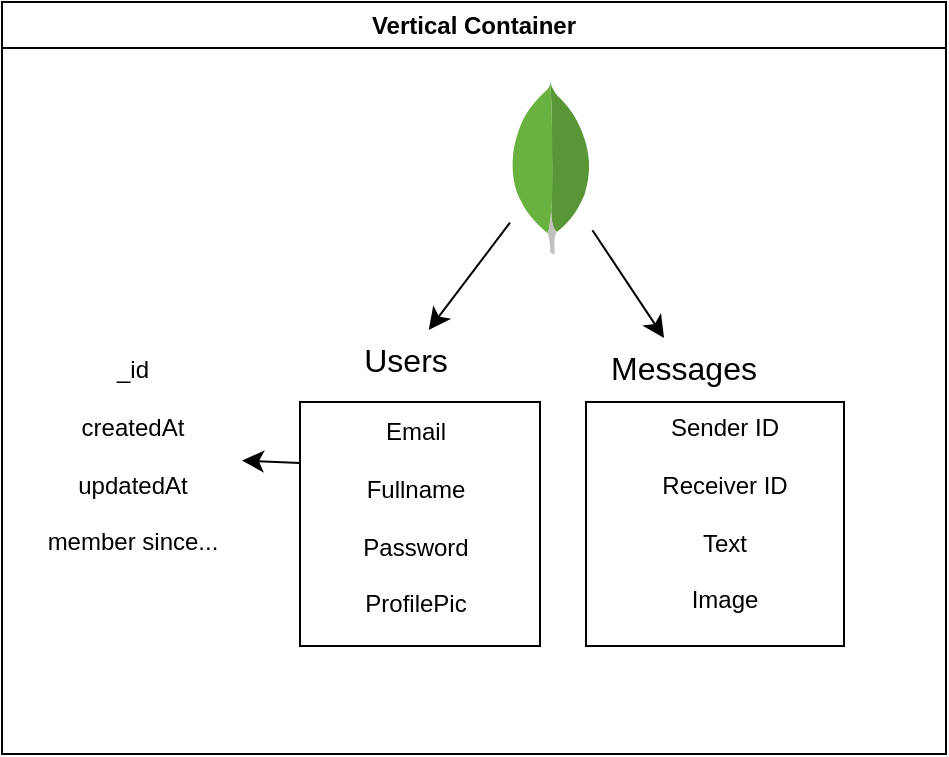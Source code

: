 <mxfile version="26.1.3">
  <diagram name="Page-1" id="9tEH9eCaLQvQjWti2W_p">
    <mxGraphModel dx="3000" dy="1393" grid="0" gridSize="10" guides="1" tooltips="1" connect="1" arrows="1" fold="1" page="0" pageScale="1" pageWidth="850" pageHeight="1100" math="0" shadow="0">
      <root>
        <mxCell id="0" />
        <mxCell id="1" parent="0" />
        <mxCell id="k9V2tqmrP7SHH0lYJ8vI-15" value="Vertical Container" style="swimlane;whiteSpace=wrap;html=1;" vertex="1" parent="1">
          <mxGeometry x="-703" y="-308" width="472" height="376" as="geometry" />
        </mxCell>
        <mxCell id="k9V2tqmrP7SHH0lYJ8vI-1" value="" style="dashed=0;outlineConnect=0;html=1;align=center;labelPosition=center;verticalLabelPosition=bottom;verticalAlign=top;shape=mxgraph.weblogos.mongodb" vertex="1" parent="k9V2tqmrP7SHH0lYJ8vI-15">
          <mxGeometry x="254" y="40" width="41.2" height="86.2" as="geometry" />
        </mxCell>
        <mxCell id="k9V2tqmrP7SHH0lYJ8vI-2" value="Users" style="text;strokeColor=none;fillColor=none;html=1;align=center;verticalAlign=middle;whiteSpace=wrap;rounded=0;fontSize=16;" vertex="1" parent="k9V2tqmrP7SHH0lYJ8vI-15">
          <mxGeometry x="172" y="164" width="60" height="30" as="geometry" />
        </mxCell>
        <mxCell id="k9V2tqmrP7SHH0lYJ8vI-3" value="Messages" style="text;strokeColor=none;fillColor=none;html=1;align=center;verticalAlign=middle;whiteSpace=wrap;rounded=0;fontSize=16;" vertex="1" parent="k9V2tqmrP7SHH0lYJ8vI-15">
          <mxGeometry x="311" y="168" width="60" height="30" as="geometry" />
        </mxCell>
        <mxCell id="k9V2tqmrP7SHH0lYJ8vI-4" value="" style="rounded=0;whiteSpace=wrap;html=1;" vertex="1" parent="k9V2tqmrP7SHH0lYJ8vI-15">
          <mxGeometry x="149" y="200" width="120" height="122" as="geometry" />
        </mxCell>
        <mxCell id="k9V2tqmrP7SHH0lYJ8vI-5" value="" style="rounded=0;whiteSpace=wrap;html=1;" vertex="1" parent="k9V2tqmrP7SHH0lYJ8vI-15">
          <mxGeometry x="292" y="200" width="129" height="122" as="geometry" />
        </mxCell>
        <mxCell id="k9V2tqmrP7SHH0lYJ8vI-6" value="" style="endArrow=classic;html=1;rounded=0;fontSize=12;startSize=8;endSize=8;curved=1;" edge="1" parent="k9V2tqmrP7SHH0lYJ8vI-15" source="k9V2tqmrP7SHH0lYJ8vI-1" target="k9V2tqmrP7SHH0lYJ8vI-3">
          <mxGeometry width="50" height="50" relative="1" as="geometry">
            <mxPoint x="254" y="260" as="sourcePoint" />
            <mxPoint x="278" y="158" as="targetPoint" />
          </mxGeometry>
        </mxCell>
        <mxCell id="k9V2tqmrP7SHH0lYJ8vI-7" value="" style="endArrow=classic;html=1;rounded=0;fontSize=12;startSize=8;endSize=8;curved=1;" edge="1" parent="k9V2tqmrP7SHH0lYJ8vI-15" source="k9V2tqmrP7SHH0lYJ8vI-1" target="k9V2tqmrP7SHH0lYJ8vI-2">
          <mxGeometry width="50" height="50" relative="1" as="geometry">
            <mxPoint x="254" y="260" as="sourcePoint" />
            <mxPoint x="304" y="210" as="targetPoint" />
          </mxGeometry>
        </mxCell>
        <mxCell id="k9V2tqmrP7SHH0lYJ8vI-8" value="&lt;div&gt;Email&lt;/div&gt;&lt;div&gt;&lt;br&gt;&lt;/div&gt;&lt;div&gt;Fullname &lt;br&gt;&lt;/div&gt;&lt;div&gt;&lt;br&gt;&lt;/div&gt;&lt;div&gt;Password&lt;/div&gt;&lt;div&gt;&lt;br&gt;&lt;/div&gt;&lt;div&gt;ProfilePic&lt;br&gt;&lt;/div&gt;" style="text;html=1;align=center;verticalAlign=middle;whiteSpace=wrap;rounded=0;" vertex="1" parent="k9V2tqmrP7SHH0lYJ8vI-15">
          <mxGeometry x="177" y="193" width="60" height="129" as="geometry" />
        </mxCell>
        <mxCell id="k9V2tqmrP7SHH0lYJ8vI-10" value="&lt;div&gt;Sender ID&lt;/div&gt;&lt;div&gt;&lt;br&gt;&lt;/div&gt;&lt;div&gt;Receiver ID&lt;/div&gt;&lt;div&gt;&lt;br&gt;&lt;/div&gt;&lt;div&gt;Text &lt;br&gt;&lt;/div&gt;&lt;div&gt;&lt;br&gt;&lt;/div&gt;&lt;div&gt;Image&lt;br&gt;&lt;/div&gt;" style="text;html=1;align=center;verticalAlign=middle;whiteSpace=wrap;rounded=0;" vertex="1" parent="k9V2tqmrP7SHH0lYJ8vI-15">
          <mxGeometry x="314.5" y="205" width="93" height="102" as="geometry" />
        </mxCell>
        <mxCell id="k9V2tqmrP7SHH0lYJ8vI-11" value="&lt;div&gt;_id&lt;/div&gt;&lt;div&gt;&lt;br&gt;&lt;/div&gt;&lt;div&gt;createdAt&lt;/div&gt;&lt;div&gt;&lt;br&gt;&lt;/div&gt;&lt;div&gt;updatedAt&lt;/div&gt;&lt;div&gt;&lt;br&gt;&lt;/div&gt;&lt;div&gt;member since...&lt;br&gt;&lt;/div&gt;" style="text;html=1;align=center;verticalAlign=middle;whiteSpace=wrap;rounded=0;" vertex="1" parent="k9V2tqmrP7SHH0lYJ8vI-15">
          <mxGeometry x="11" y="166" width="109" height="122" as="geometry" />
        </mxCell>
        <mxCell id="k9V2tqmrP7SHH0lYJ8vI-12" value="" style="endArrow=classic;html=1;rounded=0;fontSize=12;startSize=8;endSize=8;curved=1;exitX=0;exitY=0.25;exitDx=0;exitDy=0;" edge="1" parent="k9V2tqmrP7SHH0lYJ8vI-15" source="k9V2tqmrP7SHH0lYJ8vI-4" target="k9V2tqmrP7SHH0lYJ8vI-11">
          <mxGeometry width="50" height="50" relative="1" as="geometry">
            <mxPoint x="285" y="348" as="sourcePoint" />
            <mxPoint x="335" y="298" as="targetPoint" />
          </mxGeometry>
        </mxCell>
      </root>
    </mxGraphModel>
  </diagram>
</mxfile>
